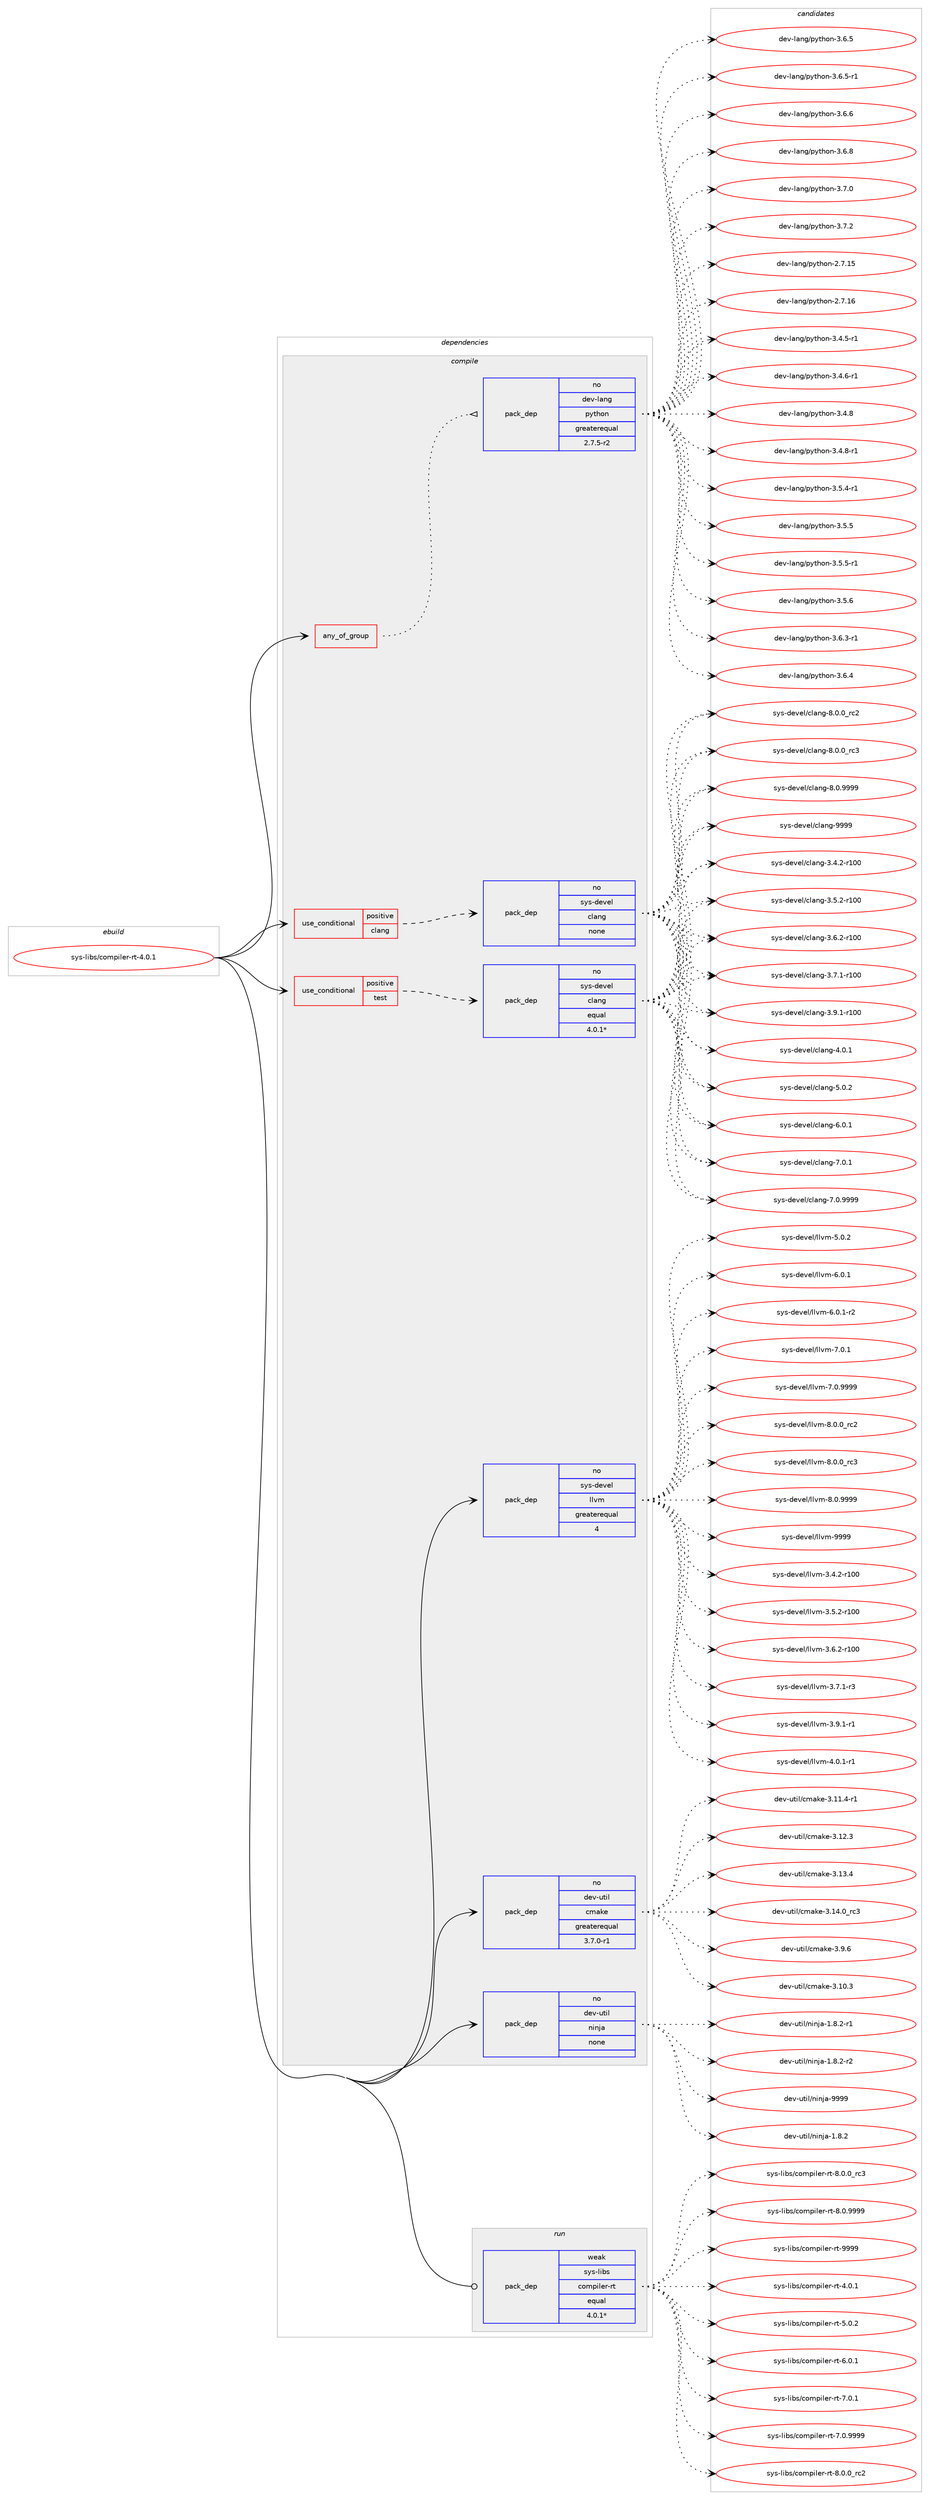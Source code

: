 digraph prolog {

# *************
# Graph options
# *************

newrank=true;
concentrate=true;
compound=true;
graph [rankdir=LR,fontname=Helvetica,fontsize=10,ranksep=1.5];#, ranksep=2.5, nodesep=0.2];
edge  [arrowhead=vee];
node  [fontname=Helvetica,fontsize=10];

# **********
# The ebuild
# **********

subgraph cluster_leftcol {
color=gray;
rank=same;
label=<<i>ebuild</i>>;
id [label="sys-libs/compiler-rt-4.0.1", color=red, width=4, href="../sys-libs/compiler-rt-4.0.1.svg"];
}

# ****************
# The dependencies
# ****************

subgraph cluster_midcol {
color=gray;
label=<<i>dependencies</i>>;
subgraph cluster_compile {
fillcolor="#eeeeee";
style=filled;
label=<<i>compile</i>>;
subgraph any27609 {
dependency1736296 [label=<<TABLE BORDER="0" CELLBORDER="1" CELLSPACING="0" CELLPADDING="4"><TR><TD CELLPADDING="10">any_of_group</TD></TR></TABLE>>, shape=none, color=red];subgraph pack1246332 {
dependency1736297 [label=<<TABLE BORDER="0" CELLBORDER="1" CELLSPACING="0" CELLPADDING="4" WIDTH="220"><TR><TD ROWSPAN="6" CELLPADDING="30">pack_dep</TD></TR><TR><TD WIDTH="110">no</TD></TR><TR><TD>dev-lang</TD></TR><TR><TD>python</TD></TR><TR><TD>greaterequal</TD></TR><TR><TD>2.7.5-r2</TD></TR></TABLE>>, shape=none, color=blue];
}
dependency1736296:e -> dependency1736297:w [weight=20,style="dotted",arrowhead="oinv"];
}
id:e -> dependency1736296:w [weight=20,style="solid",arrowhead="vee"];
subgraph cond461437 {
dependency1736298 [label=<<TABLE BORDER="0" CELLBORDER="1" CELLSPACING="0" CELLPADDING="4"><TR><TD ROWSPAN="3" CELLPADDING="10">use_conditional</TD></TR><TR><TD>positive</TD></TR><TR><TD>clang</TD></TR></TABLE>>, shape=none, color=red];
subgraph pack1246333 {
dependency1736299 [label=<<TABLE BORDER="0" CELLBORDER="1" CELLSPACING="0" CELLPADDING="4" WIDTH="220"><TR><TD ROWSPAN="6" CELLPADDING="30">pack_dep</TD></TR><TR><TD WIDTH="110">no</TD></TR><TR><TD>sys-devel</TD></TR><TR><TD>clang</TD></TR><TR><TD>none</TD></TR><TR><TD></TD></TR></TABLE>>, shape=none, color=blue];
}
dependency1736298:e -> dependency1736299:w [weight=20,style="dashed",arrowhead="vee"];
}
id:e -> dependency1736298:w [weight=20,style="solid",arrowhead="vee"];
subgraph cond461438 {
dependency1736300 [label=<<TABLE BORDER="0" CELLBORDER="1" CELLSPACING="0" CELLPADDING="4"><TR><TD ROWSPAN="3" CELLPADDING="10">use_conditional</TD></TR><TR><TD>positive</TD></TR><TR><TD>test</TD></TR></TABLE>>, shape=none, color=red];
subgraph pack1246334 {
dependency1736301 [label=<<TABLE BORDER="0" CELLBORDER="1" CELLSPACING="0" CELLPADDING="4" WIDTH="220"><TR><TD ROWSPAN="6" CELLPADDING="30">pack_dep</TD></TR><TR><TD WIDTH="110">no</TD></TR><TR><TD>sys-devel</TD></TR><TR><TD>clang</TD></TR><TR><TD>equal</TD></TR><TR><TD>4.0.1*</TD></TR></TABLE>>, shape=none, color=blue];
}
dependency1736300:e -> dependency1736301:w [weight=20,style="dashed",arrowhead="vee"];
}
id:e -> dependency1736300:w [weight=20,style="solid",arrowhead="vee"];
subgraph pack1246335 {
dependency1736302 [label=<<TABLE BORDER="0" CELLBORDER="1" CELLSPACING="0" CELLPADDING="4" WIDTH="220"><TR><TD ROWSPAN="6" CELLPADDING="30">pack_dep</TD></TR><TR><TD WIDTH="110">no</TD></TR><TR><TD>dev-util</TD></TR><TR><TD>cmake</TD></TR><TR><TD>greaterequal</TD></TR><TR><TD>3.7.0-r1</TD></TR></TABLE>>, shape=none, color=blue];
}
id:e -> dependency1736302:w [weight=20,style="solid",arrowhead="vee"];
subgraph pack1246336 {
dependency1736303 [label=<<TABLE BORDER="0" CELLBORDER="1" CELLSPACING="0" CELLPADDING="4" WIDTH="220"><TR><TD ROWSPAN="6" CELLPADDING="30">pack_dep</TD></TR><TR><TD WIDTH="110">no</TD></TR><TR><TD>dev-util</TD></TR><TR><TD>ninja</TD></TR><TR><TD>none</TD></TR><TR><TD></TD></TR></TABLE>>, shape=none, color=blue];
}
id:e -> dependency1736303:w [weight=20,style="solid",arrowhead="vee"];
subgraph pack1246337 {
dependency1736304 [label=<<TABLE BORDER="0" CELLBORDER="1" CELLSPACING="0" CELLPADDING="4" WIDTH="220"><TR><TD ROWSPAN="6" CELLPADDING="30">pack_dep</TD></TR><TR><TD WIDTH="110">no</TD></TR><TR><TD>sys-devel</TD></TR><TR><TD>llvm</TD></TR><TR><TD>greaterequal</TD></TR><TR><TD>4</TD></TR></TABLE>>, shape=none, color=blue];
}
id:e -> dependency1736304:w [weight=20,style="solid",arrowhead="vee"];
}
subgraph cluster_compileandrun {
fillcolor="#eeeeee";
style=filled;
label=<<i>compile and run</i>>;
}
subgraph cluster_run {
fillcolor="#eeeeee";
style=filled;
label=<<i>run</i>>;
subgraph pack1246338 {
dependency1736305 [label=<<TABLE BORDER="0" CELLBORDER="1" CELLSPACING="0" CELLPADDING="4" WIDTH="220"><TR><TD ROWSPAN="6" CELLPADDING="30">pack_dep</TD></TR><TR><TD WIDTH="110">weak</TD></TR><TR><TD>sys-libs</TD></TR><TR><TD>compiler-rt</TD></TR><TR><TD>equal</TD></TR><TR><TD>4.0.1*</TD></TR></TABLE>>, shape=none, color=blue];
}
id:e -> dependency1736305:w [weight=20,style="solid",arrowhead="odot"];
}
}

# **************
# The candidates
# **************

subgraph cluster_choices {
rank=same;
color=gray;
label=<<i>candidates</i>>;

subgraph choice1246332 {
color=black;
nodesep=1;
choice10010111845108971101034711212111610411111045504655464953 [label="dev-lang/python-2.7.15", color=red, width=4,href="../dev-lang/python-2.7.15.svg"];
choice10010111845108971101034711212111610411111045504655464954 [label="dev-lang/python-2.7.16", color=red, width=4,href="../dev-lang/python-2.7.16.svg"];
choice1001011184510897110103471121211161041111104551465246534511449 [label="dev-lang/python-3.4.5-r1", color=red, width=4,href="../dev-lang/python-3.4.5-r1.svg"];
choice1001011184510897110103471121211161041111104551465246544511449 [label="dev-lang/python-3.4.6-r1", color=red, width=4,href="../dev-lang/python-3.4.6-r1.svg"];
choice100101118451089711010347112121116104111110455146524656 [label="dev-lang/python-3.4.8", color=red, width=4,href="../dev-lang/python-3.4.8.svg"];
choice1001011184510897110103471121211161041111104551465246564511449 [label="dev-lang/python-3.4.8-r1", color=red, width=4,href="../dev-lang/python-3.4.8-r1.svg"];
choice1001011184510897110103471121211161041111104551465346524511449 [label="dev-lang/python-3.5.4-r1", color=red, width=4,href="../dev-lang/python-3.5.4-r1.svg"];
choice100101118451089711010347112121116104111110455146534653 [label="dev-lang/python-3.5.5", color=red, width=4,href="../dev-lang/python-3.5.5.svg"];
choice1001011184510897110103471121211161041111104551465346534511449 [label="dev-lang/python-3.5.5-r1", color=red, width=4,href="../dev-lang/python-3.5.5-r1.svg"];
choice100101118451089711010347112121116104111110455146534654 [label="dev-lang/python-3.5.6", color=red, width=4,href="../dev-lang/python-3.5.6.svg"];
choice1001011184510897110103471121211161041111104551465446514511449 [label="dev-lang/python-3.6.3-r1", color=red, width=4,href="../dev-lang/python-3.6.3-r1.svg"];
choice100101118451089711010347112121116104111110455146544652 [label="dev-lang/python-3.6.4", color=red, width=4,href="../dev-lang/python-3.6.4.svg"];
choice100101118451089711010347112121116104111110455146544653 [label="dev-lang/python-3.6.5", color=red, width=4,href="../dev-lang/python-3.6.5.svg"];
choice1001011184510897110103471121211161041111104551465446534511449 [label="dev-lang/python-3.6.5-r1", color=red, width=4,href="../dev-lang/python-3.6.5-r1.svg"];
choice100101118451089711010347112121116104111110455146544654 [label="dev-lang/python-3.6.6", color=red, width=4,href="../dev-lang/python-3.6.6.svg"];
choice100101118451089711010347112121116104111110455146544656 [label="dev-lang/python-3.6.8", color=red, width=4,href="../dev-lang/python-3.6.8.svg"];
choice100101118451089711010347112121116104111110455146554648 [label="dev-lang/python-3.7.0", color=red, width=4,href="../dev-lang/python-3.7.0.svg"];
choice100101118451089711010347112121116104111110455146554650 [label="dev-lang/python-3.7.2", color=red, width=4,href="../dev-lang/python-3.7.2.svg"];
dependency1736297:e -> choice10010111845108971101034711212111610411111045504655464953:w [style=dotted,weight="100"];
dependency1736297:e -> choice10010111845108971101034711212111610411111045504655464954:w [style=dotted,weight="100"];
dependency1736297:e -> choice1001011184510897110103471121211161041111104551465246534511449:w [style=dotted,weight="100"];
dependency1736297:e -> choice1001011184510897110103471121211161041111104551465246544511449:w [style=dotted,weight="100"];
dependency1736297:e -> choice100101118451089711010347112121116104111110455146524656:w [style=dotted,weight="100"];
dependency1736297:e -> choice1001011184510897110103471121211161041111104551465246564511449:w [style=dotted,weight="100"];
dependency1736297:e -> choice1001011184510897110103471121211161041111104551465346524511449:w [style=dotted,weight="100"];
dependency1736297:e -> choice100101118451089711010347112121116104111110455146534653:w [style=dotted,weight="100"];
dependency1736297:e -> choice1001011184510897110103471121211161041111104551465346534511449:w [style=dotted,weight="100"];
dependency1736297:e -> choice100101118451089711010347112121116104111110455146534654:w [style=dotted,weight="100"];
dependency1736297:e -> choice1001011184510897110103471121211161041111104551465446514511449:w [style=dotted,weight="100"];
dependency1736297:e -> choice100101118451089711010347112121116104111110455146544652:w [style=dotted,weight="100"];
dependency1736297:e -> choice100101118451089711010347112121116104111110455146544653:w [style=dotted,weight="100"];
dependency1736297:e -> choice1001011184510897110103471121211161041111104551465446534511449:w [style=dotted,weight="100"];
dependency1736297:e -> choice100101118451089711010347112121116104111110455146544654:w [style=dotted,weight="100"];
dependency1736297:e -> choice100101118451089711010347112121116104111110455146544656:w [style=dotted,weight="100"];
dependency1736297:e -> choice100101118451089711010347112121116104111110455146554648:w [style=dotted,weight="100"];
dependency1736297:e -> choice100101118451089711010347112121116104111110455146554650:w [style=dotted,weight="100"];
}
subgraph choice1246333 {
color=black;
nodesep=1;
choice1151211154510010111810110847991089711010345514652465045114494848 [label="sys-devel/clang-3.4.2-r100", color=red, width=4,href="../sys-devel/clang-3.4.2-r100.svg"];
choice1151211154510010111810110847991089711010345514653465045114494848 [label="sys-devel/clang-3.5.2-r100", color=red, width=4,href="../sys-devel/clang-3.5.2-r100.svg"];
choice1151211154510010111810110847991089711010345514654465045114494848 [label="sys-devel/clang-3.6.2-r100", color=red, width=4,href="../sys-devel/clang-3.6.2-r100.svg"];
choice1151211154510010111810110847991089711010345514655464945114494848 [label="sys-devel/clang-3.7.1-r100", color=red, width=4,href="../sys-devel/clang-3.7.1-r100.svg"];
choice1151211154510010111810110847991089711010345514657464945114494848 [label="sys-devel/clang-3.9.1-r100", color=red, width=4,href="../sys-devel/clang-3.9.1-r100.svg"];
choice11512111545100101118101108479910897110103455246484649 [label="sys-devel/clang-4.0.1", color=red, width=4,href="../sys-devel/clang-4.0.1.svg"];
choice11512111545100101118101108479910897110103455346484650 [label="sys-devel/clang-5.0.2", color=red, width=4,href="../sys-devel/clang-5.0.2.svg"];
choice11512111545100101118101108479910897110103455446484649 [label="sys-devel/clang-6.0.1", color=red, width=4,href="../sys-devel/clang-6.0.1.svg"];
choice11512111545100101118101108479910897110103455546484649 [label="sys-devel/clang-7.0.1", color=red, width=4,href="../sys-devel/clang-7.0.1.svg"];
choice11512111545100101118101108479910897110103455546484657575757 [label="sys-devel/clang-7.0.9999", color=red, width=4,href="../sys-devel/clang-7.0.9999.svg"];
choice11512111545100101118101108479910897110103455646484648951149950 [label="sys-devel/clang-8.0.0_rc2", color=red, width=4,href="../sys-devel/clang-8.0.0_rc2.svg"];
choice11512111545100101118101108479910897110103455646484648951149951 [label="sys-devel/clang-8.0.0_rc3", color=red, width=4,href="../sys-devel/clang-8.0.0_rc3.svg"];
choice11512111545100101118101108479910897110103455646484657575757 [label="sys-devel/clang-8.0.9999", color=red, width=4,href="../sys-devel/clang-8.0.9999.svg"];
choice115121115451001011181011084799108971101034557575757 [label="sys-devel/clang-9999", color=red, width=4,href="../sys-devel/clang-9999.svg"];
dependency1736299:e -> choice1151211154510010111810110847991089711010345514652465045114494848:w [style=dotted,weight="100"];
dependency1736299:e -> choice1151211154510010111810110847991089711010345514653465045114494848:w [style=dotted,weight="100"];
dependency1736299:e -> choice1151211154510010111810110847991089711010345514654465045114494848:w [style=dotted,weight="100"];
dependency1736299:e -> choice1151211154510010111810110847991089711010345514655464945114494848:w [style=dotted,weight="100"];
dependency1736299:e -> choice1151211154510010111810110847991089711010345514657464945114494848:w [style=dotted,weight="100"];
dependency1736299:e -> choice11512111545100101118101108479910897110103455246484649:w [style=dotted,weight="100"];
dependency1736299:e -> choice11512111545100101118101108479910897110103455346484650:w [style=dotted,weight="100"];
dependency1736299:e -> choice11512111545100101118101108479910897110103455446484649:w [style=dotted,weight="100"];
dependency1736299:e -> choice11512111545100101118101108479910897110103455546484649:w [style=dotted,weight="100"];
dependency1736299:e -> choice11512111545100101118101108479910897110103455546484657575757:w [style=dotted,weight="100"];
dependency1736299:e -> choice11512111545100101118101108479910897110103455646484648951149950:w [style=dotted,weight="100"];
dependency1736299:e -> choice11512111545100101118101108479910897110103455646484648951149951:w [style=dotted,weight="100"];
dependency1736299:e -> choice11512111545100101118101108479910897110103455646484657575757:w [style=dotted,weight="100"];
dependency1736299:e -> choice115121115451001011181011084799108971101034557575757:w [style=dotted,weight="100"];
}
subgraph choice1246334 {
color=black;
nodesep=1;
choice1151211154510010111810110847991089711010345514652465045114494848 [label="sys-devel/clang-3.4.2-r100", color=red, width=4,href="../sys-devel/clang-3.4.2-r100.svg"];
choice1151211154510010111810110847991089711010345514653465045114494848 [label="sys-devel/clang-3.5.2-r100", color=red, width=4,href="../sys-devel/clang-3.5.2-r100.svg"];
choice1151211154510010111810110847991089711010345514654465045114494848 [label="sys-devel/clang-3.6.2-r100", color=red, width=4,href="../sys-devel/clang-3.6.2-r100.svg"];
choice1151211154510010111810110847991089711010345514655464945114494848 [label="sys-devel/clang-3.7.1-r100", color=red, width=4,href="../sys-devel/clang-3.7.1-r100.svg"];
choice1151211154510010111810110847991089711010345514657464945114494848 [label="sys-devel/clang-3.9.1-r100", color=red, width=4,href="../sys-devel/clang-3.9.1-r100.svg"];
choice11512111545100101118101108479910897110103455246484649 [label="sys-devel/clang-4.0.1", color=red, width=4,href="../sys-devel/clang-4.0.1.svg"];
choice11512111545100101118101108479910897110103455346484650 [label="sys-devel/clang-5.0.2", color=red, width=4,href="../sys-devel/clang-5.0.2.svg"];
choice11512111545100101118101108479910897110103455446484649 [label="sys-devel/clang-6.0.1", color=red, width=4,href="../sys-devel/clang-6.0.1.svg"];
choice11512111545100101118101108479910897110103455546484649 [label="sys-devel/clang-7.0.1", color=red, width=4,href="../sys-devel/clang-7.0.1.svg"];
choice11512111545100101118101108479910897110103455546484657575757 [label="sys-devel/clang-7.0.9999", color=red, width=4,href="../sys-devel/clang-7.0.9999.svg"];
choice11512111545100101118101108479910897110103455646484648951149950 [label="sys-devel/clang-8.0.0_rc2", color=red, width=4,href="../sys-devel/clang-8.0.0_rc2.svg"];
choice11512111545100101118101108479910897110103455646484648951149951 [label="sys-devel/clang-8.0.0_rc3", color=red, width=4,href="../sys-devel/clang-8.0.0_rc3.svg"];
choice11512111545100101118101108479910897110103455646484657575757 [label="sys-devel/clang-8.0.9999", color=red, width=4,href="../sys-devel/clang-8.0.9999.svg"];
choice115121115451001011181011084799108971101034557575757 [label="sys-devel/clang-9999", color=red, width=4,href="../sys-devel/clang-9999.svg"];
dependency1736301:e -> choice1151211154510010111810110847991089711010345514652465045114494848:w [style=dotted,weight="100"];
dependency1736301:e -> choice1151211154510010111810110847991089711010345514653465045114494848:w [style=dotted,weight="100"];
dependency1736301:e -> choice1151211154510010111810110847991089711010345514654465045114494848:w [style=dotted,weight="100"];
dependency1736301:e -> choice1151211154510010111810110847991089711010345514655464945114494848:w [style=dotted,weight="100"];
dependency1736301:e -> choice1151211154510010111810110847991089711010345514657464945114494848:w [style=dotted,weight="100"];
dependency1736301:e -> choice11512111545100101118101108479910897110103455246484649:w [style=dotted,weight="100"];
dependency1736301:e -> choice11512111545100101118101108479910897110103455346484650:w [style=dotted,weight="100"];
dependency1736301:e -> choice11512111545100101118101108479910897110103455446484649:w [style=dotted,weight="100"];
dependency1736301:e -> choice11512111545100101118101108479910897110103455546484649:w [style=dotted,weight="100"];
dependency1736301:e -> choice11512111545100101118101108479910897110103455546484657575757:w [style=dotted,weight="100"];
dependency1736301:e -> choice11512111545100101118101108479910897110103455646484648951149950:w [style=dotted,weight="100"];
dependency1736301:e -> choice11512111545100101118101108479910897110103455646484648951149951:w [style=dotted,weight="100"];
dependency1736301:e -> choice11512111545100101118101108479910897110103455646484657575757:w [style=dotted,weight="100"];
dependency1736301:e -> choice115121115451001011181011084799108971101034557575757:w [style=dotted,weight="100"];
}
subgraph choice1246335 {
color=black;
nodesep=1;
choice1001011184511711610510847991099710710145514649484651 [label="dev-util/cmake-3.10.3", color=red, width=4,href="../dev-util/cmake-3.10.3.svg"];
choice10010111845117116105108479910997107101455146494946524511449 [label="dev-util/cmake-3.11.4-r1", color=red, width=4,href="../dev-util/cmake-3.11.4-r1.svg"];
choice1001011184511711610510847991099710710145514649504651 [label="dev-util/cmake-3.12.3", color=red, width=4,href="../dev-util/cmake-3.12.3.svg"];
choice1001011184511711610510847991099710710145514649514652 [label="dev-util/cmake-3.13.4", color=red, width=4,href="../dev-util/cmake-3.13.4.svg"];
choice1001011184511711610510847991099710710145514649524648951149951 [label="dev-util/cmake-3.14.0_rc3", color=red, width=4,href="../dev-util/cmake-3.14.0_rc3.svg"];
choice10010111845117116105108479910997107101455146574654 [label="dev-util/cmake-3.9.6", color=red, width=4,href="../dev-util/cmake-3.9.6.svg"];
dependency1736302:e -> choice1001011184511711610510847991099710710145514649484651:w [style=dotted,weight="100"];
dependency1736302:e -> choice10010111845117116105108479910997107101455146494946524511449:w [style=dotted,weight="100"];
dependency1736302:e -> choice1001011184511711610510847991099710710145514649504651:w [style=dotted,weight="100"];
dependency1736302:e -> choice1001011184511711610510847991099710710145514649514652:w [style=dotted,weight="100"];
dependency1736302:e -> choice1001011184511711610510847991099710710145514649524648951149951:w [style=dotted,weight="100"];
dependency1736302:e -> choice10010111845117116105108479910997107101455146574654:w [style=dotted,weight="100"];
}
subgraph choice1246336 {
color=black;
nodesep=1;
choice100101118451171161051084711010511010697454946564650 [label="dev-util/ninja-1.8.2", color=red, width=4,href="../dev-util/ninja-1.8.2.svg"];
choice1001011184511711610510847110105110106974549465646504511449 [label="dev-util/ninja-1.8.2-r1", color=red, width=4,href="../dev-util/ninja-1.8.2-r1.svg"];
choice1001011184511711610510847110105110106974549465646504511450 [label="dev-util/ninja-1.8.2-r2", color=red, width=4,href="../dev-util/ninja-1.8.2-r2.svg"];
choice1001011184511711610510847110105110106974557575757 [label="dev-util/ninja-9999", color=red, width=4,href="../dev-util/ninja-9999.svg"];
dependency1736303:e -> choice100101118451171161051084711010511010697454946564650:w [style=dotted,weight="100"];
dependency1736303:e -> choice1001011184511711610510847110105110106974549465646504511449:w [style=dotted,weight="100"];
dependency1736303:e -> choice1001011184511711610510847110105110106974549465646504511450:w [style=dotted,weight="100"];
dependency1736303:e -> choice1001011184511711610510847110105110106974557575757:w [style=dotted,weight="100"];
}
subgraph choice1246337 {
color=black;
nodesep=1;
choice115121115451001011181011084710810811810945514652465045114494848 [label="sys-devel/llvm-3.4.2-r100", color=red, width=4,href="../sys-devel/llvm-3.4.2-r100.svg"];
choice115121115451001011181011084710810811810945514653465045114494848 [label="sys-devel/llvm-3.5.2-r100", color=red, width=4,href="../sys-devel/llvm-3.5.2-r100.svg"];
choice115121115451001011181011084710810811810945514654465045114494848 [label="sys-devel/llvm-3.6.2-r100", color=red, width=4,href="../sys-devel/llvm-3.6.2-r100.svg"];
choice11512111545100101118101108471081081181094551465546494511451 [label="sys-devel/llvm-3.7.1-r3", color=red, width=4,href="../sys-devel/llvm-3.7.1-r3.svg"];
choice11512111545100101118101108471081081181094551465746494511449 [label="sys-devel/llvm-3.9.1-r1", color=red, width=4,href="../sys-devel/llvm-3.9.1-r1.svg"];
choice11512111545100101118101108471081081181094552464846494511449 [label="sys-devel/llvm-4.0.1-r1", color=red, width=4,href="../sys-devel/llvm-4.0.1-r1.svg"];
choice1151211154510010111810110847108108118109455346484650 [label="sys-devel/llvm-5.0.2", color=red, width=4,href="../sys-devel/llvm-5.0.2.svg"];
choice1151211154510010111810110847108108118109455446484649 [label="sys-devel/llvm-6.0.1", color=red, width=4,href="../sys-devel/llvm-6.0.1.svg"];
choice11512111545100101118101108471081081181094554464846494511450 [label="sys-devel/llvm-6.0.1-r2", color=red, width=4,href="../sys-devel/llvm-6.0.1-r2.svg"];
choice1151211154510010111810110847108108118109455546484649 [label="sys-devel/llvm-7.0.1", color=red, width=4,href="../sys-devel/llvm-7.0.1.svg"];
choice1151211154510010111810110847108108118109455546484657575757 [label="sys-devel/llvm-7.0.9999", color=red, width=4,href="../sys-devel/llvm-7.0.9999.svg"];
choice1151211154510010111810110847108108118109455646484648951149950 [label="sys-devel/llvm-8.0.0_rc2", color=red, width=4,href="../sys-devel/llvm-8.0.0_rc2.svg"];
choice1151211154510010111810110847108108118109455646484648951149951 [label="sys-devel/llvm-8.0.0_rc3", color=red, width=4,href="../sys-devel/llvm-8.0.0_rc3.svg"];
choice1151211154510010111810110847108108118109455646484657575757 [label="sys-devel/llvm-8.0.9999", color=red, width=4,href="../sys-devel/llvm-8.0.9999.svg"];
choice11512111545100101118101108471081081181094557575757 [label="sys-devel/llvm-9999", color=red, width=4,href="../sys-devel/llvm-9999.svg"];
dependency1736304:e -> choice115121115451001011181011084710810811810945514652465045114494848:w [style=dotted,weight="100"];
dependency1736304:e -> choice115121115451001011181011084710810811810945514653465045114494848:w [style=dotted,weight="100"];
dependency1736304:e -> choice115121115451001011181011084710810811810945514654465045114494848:w [style=dotted,weight="100"];
dependency1736304:e -> choice11512111545100101118101108471081081181094551465546494511451:w [style=dotted,weight="100"];
dependency1736304:e -> choice11512111545100101118101108471081081181094551465746494511449:w [style=dotted,weight="100"];
dependency1736304:e -> choice11512111545100101118101108471081081181094552464846494511449:w [style=dotted,weight="100"];
dependency1736304:e -> choice1151211154510010111810110847108108118109455346484650:w [style=dotted,weight="100"];
dependency1736304:e -> choice1151211154510010111810110847108108118109455446484649:w [style=dotted,weight="100"];
dependency1736304:e -> choice11512111545100101118101108471081081181094554464846494511450:w [style=dotted,weight="100"];
dependency1736304:e -> choice1151211154510010111810110847108108118109455546484649:w [style=dotted,weight="100"];
dependency1736304:e -> choice1151211154510010111810110847108108118109455546484657575757:w [style=dotted,weight="100"];
dependency1736304:e -> choice1151211154510010111810110847108108118109455646484648951149950:w [style=dotted,weight="100"];
dependency1736304:e -> choice1151211154510010111810110847108108118109455646484648951149951:w [style=dotted,weight="100"];
dependency1736304:e -> choice1151211154510010111810110847108108118109455646484657575757:w [style=dotted,weight="100"];
dependency1736304:e -> choice11512111545100101118101108471081081181094557575757:w [style=dotted,weight="100"];
}
subgraph choice1246338 {
color=black;
nodesep=1;
choice1151211154510810598115479911110911210510810111445114116455246484649 [label="sys-libs/compiler-rt-4.0.1", color=red, width=4,href="../sys-libs/compiler-rt-4.0.1.svg"];
choice1151211154510810598115479911110911210510810111445114116455346484650 [label="sys-libs/compiler-rt-5.0.2", color=red, width=4,href="../sys-libs/compiler-rt-5.0.2.svg"];
choice1151211154510810598115479911110911210510810111445114116455446484649 [label="sys-libs/compiler-rt-6.0.1", color=red, width=4,href="../sys-libs/compiler-rt-6.0.1.svg"];
choice1151211154510810598115479911110911210510810111445114116455546484649 [label="sys-libs/compiler-rt-7.0.1", color=red, width=4,href="../sys-libs/compiler-rt-7.0.1.svg"];
choice1151211154510810598115479911110911210510810111445114116455546484657575757 [label="sys-libs/compiler-rt-7.0.9999", color=red, width=4,href="../sys-libs/compiler-rt-7.0.9999.svg"];
choice1151211154510810598115479911110911210510810111445114116455646484648951149950 [label="sys-libs/compiler-rt-8.0.0_rc2", color=red, width=4,href="../sys-libs/compiler-rt-8.0.0_rc2.svg"];
choice1151211154510810598115479911110911210510810111445114116455646484648951149951 [label="sys-libs/compiler-rt-8.0.0_rc3", color=red, width=4,href="../sys-libs/compiler-rt-8.0.0_rc3.svg"];
choice1151211154510810598115479911110911210510810111445114116455646484657575757 [label="sys-libs/compiler-rt-8.0.9999", color=red, width=4,href="../sys-libs/compiler-rt-8.0.9999.svg"];
choice11512111545108105981154799111109112105108101114451141164557575757 [label="sys-libs/compiler-rt-9999", color=red, width=4,href="../sys-libs/compiler-rt-9999.svg"];
dependency1736305:e -> choice1151211154510810598115479911110911210510810111445114116455246484649:w [style=dotted,weight="100"];
dependency1736305:e -> choice1151211154510810598115479911110911210510810111445114116455346484650:w [style=dotted,weight="100"];
dependency1736305:e -> choice1151211154510810598115479911110911210510810111445114116455446484649:w [style=dotted,weight="100"];
dependency1736305:e -> choice1151211154510810598115479911110911210510810111445114116455546484649:w [style=dotted,weight="100"];
dependency1736305:e -> choice1151211154510810598115479911110911210510810111445114116455546484657575757:w [style=dotted,weight="100"];
dependency1736305:e -> choice1151211154510810598115479911110911210510810111445114116455646484648951149950:w [style=dotted,weight="100"];
dependency1736305:e -> choice1151211154510810598115479911110911210510810111445114116455646484648951149951:w [style=dotted,weight="100"];
dependency1736305:e -> choice1151211154510810598115479911110911210510810111445114116455646484657575757:w [style=dotted,weight="100"];
dependency1736305:e -> choice11512111545108105981154799111109112105108101114451141164557575757:w [style=dotted,weight="100"];
}
}

}
